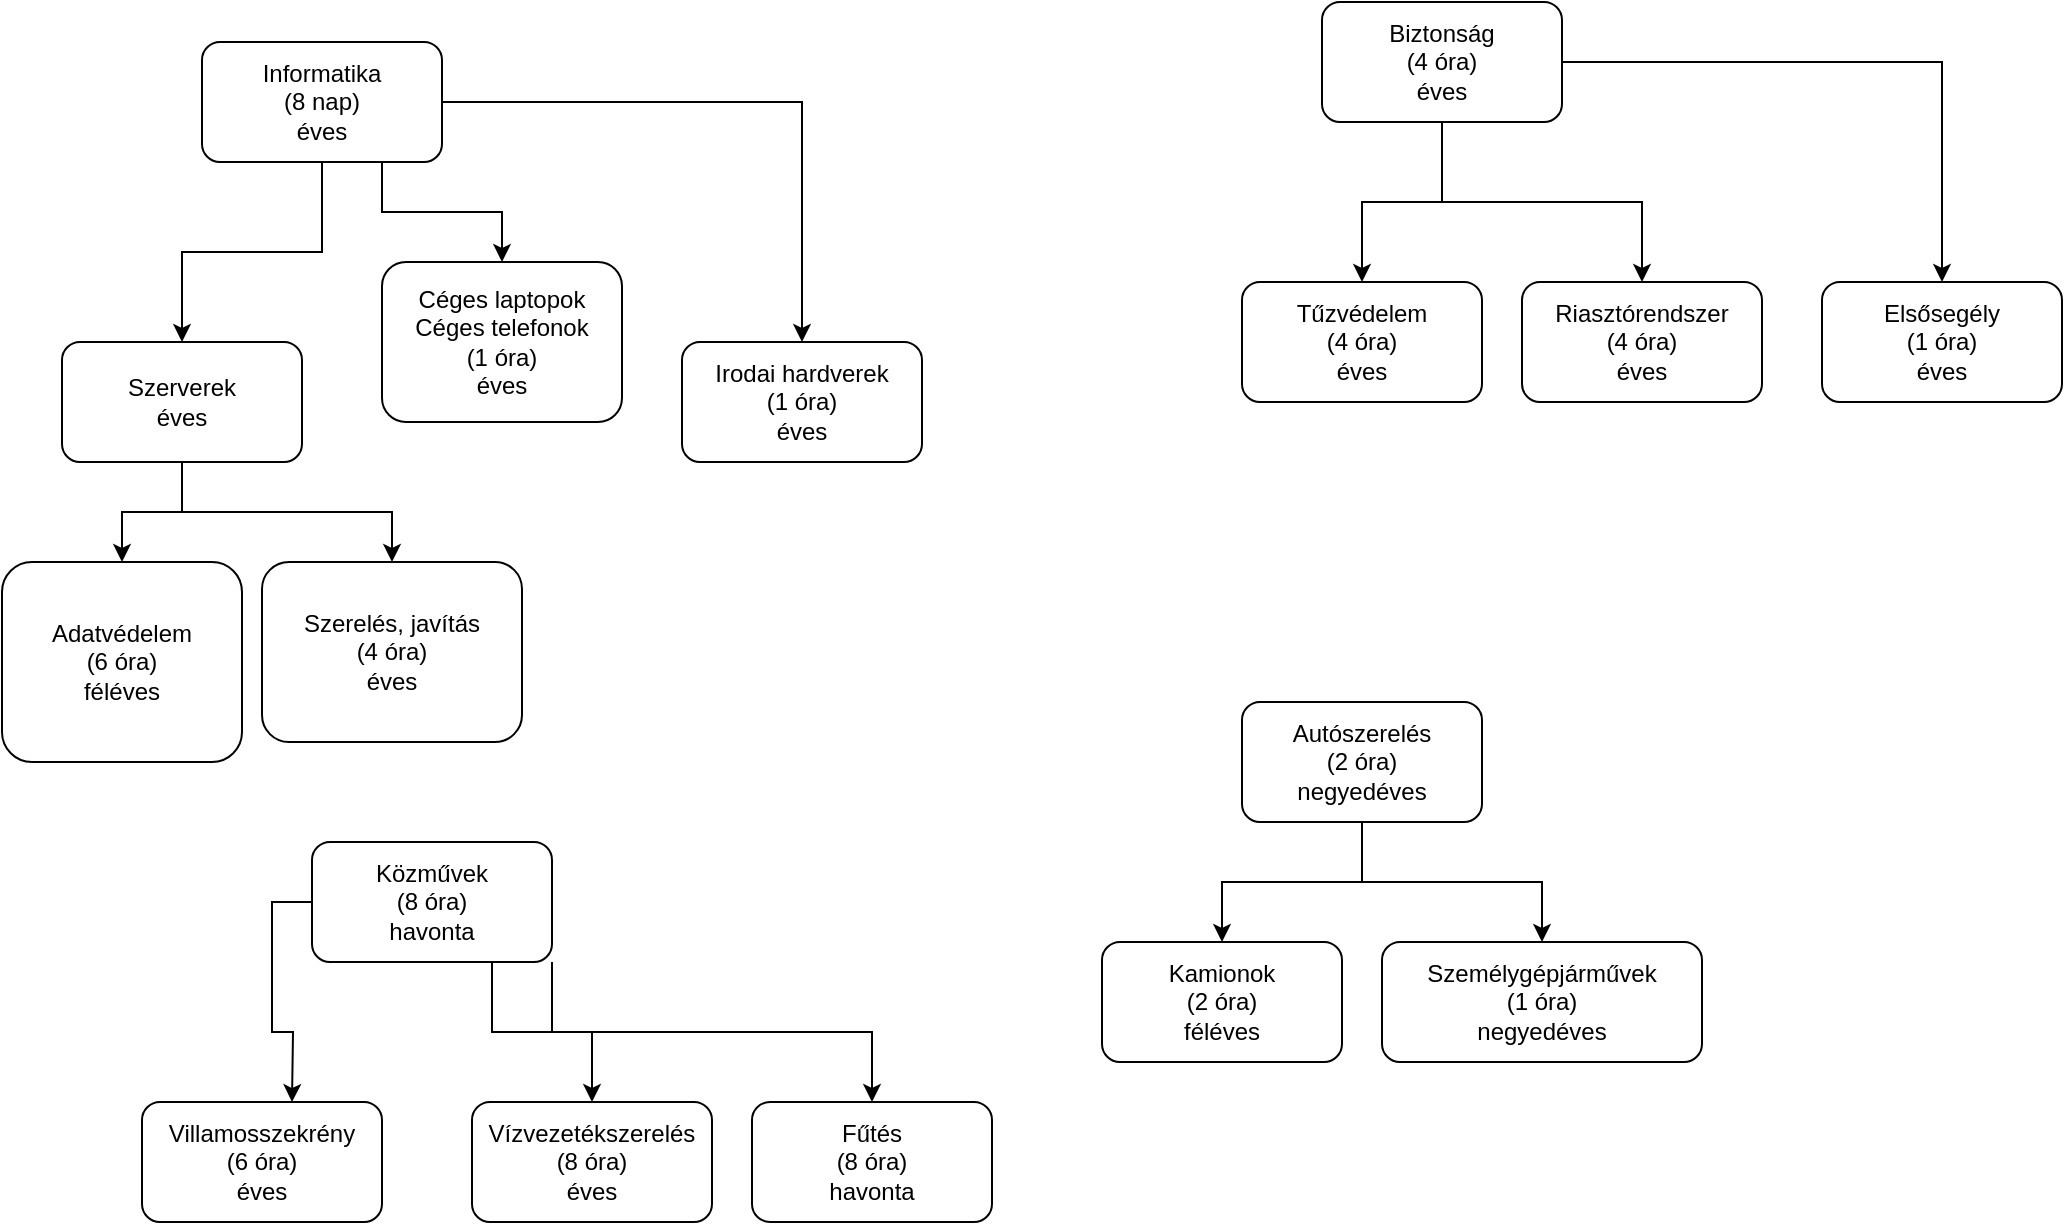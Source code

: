 <mxfile version="15.9.6" type="device"><diagram id="Xyik7hd-owB9JdNK_JSu" name="Page-1"><mxGraphModel dx="934" dy="878" grid="1" gridSize="10" guides="1" tooltips="1" connect="1" arrows="1" fold="1" page="1" pageScale="1" pageWidth="850" pageHeight="1100" math="0" shadow="0"><root><mxCell id="0"/><mxCell id="1" parent="0"/><mxCell id="wy9pIBUSBXU0YlHLjvx4-3" value="" style="edgeStyle=orthogonalEdgeStyle;rounded=0;orthogonalLoop=1;jettySize=auto;html=1;" edge="1" parent="1" source="wy9pIBUSBXU0YlHLjvx4-1" target="wy9pIBUSBXU0YlHLjvx4-2"><mxGeometry relative="1" as="geometry"/></mxCell><mxCell id="wy9pIBUSBXU0YlHLjvx4-5" style="edgeStyle=orthogonalEdgeStyle;rounded=0;orthogonalLoop=1;jettySize=auto;html=1;exitX=0.75;exitY=1;exitDx=0;exitDy=0;" edge="1" parent="1" source="wy9pIBUSBXU0YlHLjvx4-1" target="wy9pIBUSBXU0YlHLjvx4-6"><mxGeometry relative="1" as="geometry"><mxPoint x="210" y="260" as="targetPoint"/></mxGeometry></mxCell><mxCell id="wy9pIBUSBXU0YlHLjvx4-27" value="" style="edgeStyle=orthogonalEdgeStyle;rounded=0;orthogonalLoop=1;jettySize=auto;html=1;" edge="1" parent="1" source="wy9pIBUSBXU0YlHLjvx4-1" target="wy9pIBUSBXU0YlHLjvx4-26"><mxGeometry relative="1" as="geometry"/></mxCell><mxCell id="wy9pIBUSBXU0YlHLjvx4-1" value="&lt;div&gt;Informatika&lt;/div&gt;&lt;div&gt;(8 nap)&lt;/div&gt;&lt;div&gt;éves&lt;br&gt;&lt;/div&gt;" style="rounded=1;whiteSpace=wrap;html=1;" vertex="1" parent="1"><mxGeometry x="100" y="90" width="120" height="60" as="geometry"/></mxCell><mxCell id="wy9pIBUSBXU0YlHLjvx4-23" value="" style="edgeStyle=orthogonalEdgeStyle;rounded=0;orthogonalLoop=1;jettySize=auto;html=1;" edge="1" parent="1" source="wy9pIBUSBXU0YlHLjvx4-2" target="wy9pIBUSBXU0YlHLjvx4-22"><mxGeometry relative="1" as="geometry"/></mxCell><mxCell id="wy9pIBUSBXU0YlHLjvx4-25" value="" style="edgeStyle=orthogonalEdgeStyle;rounded=0;orthogonalLoop=1;jettySize=auto;html=1;" edge="1" parent="1" source="wy9pIBUSBXU0YlHLjvx4-2" target="wy9pIBUSBXU0YlHLjvx4-24"><mxGeometry relative="1" as="geometry"/></mxCell><mxCell id="wy9pIBUSBXU0YlHLjvx4-2" value="&lt;div&gt;Szerverek&lt;/div&gt;&lt;div&gt;éves&lt;br&gt;&lt;/div&gt;" style="rounded=1;whiteSpace=wrap;html=1;" vertex="1" parent="1"><mxGeometry x="30" y="240" width="120" height="60" as="geometry"/></mxCell><mxCell id="wy9pIBUSBXU0YlHLjvx4-6" value="&lt;div&gt;Céges laptopok&lt;/div&gt;&lt;div&gt;Céges telefonok&lt;/div&gt;&lt;div&gt;(1 óra)&lt;br&gt;&lt;/div&gt;&lt;div&gt;éves&lt;/div&gt;" style="rounded=1;whiteSpace=wrap;html=1;" vertex="1" parent="1"><mxGeometry x="190" y="200" width="120" height="80" as="geometry"/></mxCell><mxCell id="wy9pIBUSBXU0YlHLjvx4-9" value="" style="edgeStyle=orthogonalEdgeStyle;rounded=0;orthogonalLoop=1;jettySize=auto;html=1;" edge="1" parent="1" source="wy9pIBUSBXU0YlHLjvx4-7" target="wy9pIBUSBXU0YlHLjvx4-8"><mxGeometry relative="1" as="geometry"/></mxCell><mxCell id="wy9pIBUSBXU0YlHLjvx4-11" value="" style="edgeStyle=orthogonalEdgeStyle;rounded=0;orthogonalLoop=1;jettySize=auto;html=1;" edge="1" parent="1" source="wy9pIBUSBXU0YlHLjvx4-7" target="wy9pIBUSBXU0YlHLjvx4-10"><mxGeometry relative="1" as="geometry"/></mxCell><mxCell id="wy9pIBUSBXU0YlHLjvx4-13" value="" style="edgeStyle=orthogonalEdgeStyle;rounded=0;orthogonalLoop=1;jettySize=auto;html=1;" edge="1" parent="1" source="wy9pIBUSBXU0YlHLjvx4-7" target="wy9pIBUSBXU0YlHLjvx4-12"><mxGeometry relative="1" as="geometry"/></mxCell><mxCell id="wy9pIBUSBXU0YlHLjvx4-7" value="&lt;div&gt;Biztonság&lt;/div&gt;&lt;div&gt;(4 óra)&lt;/div&gt;&lt;div&gt;éves&lt;br&gt;&lt;/div&gt;" style="rounded=1;whiteSpace=wrap;html=1;" vertex="1" parent="1"><mxGeometry x="660" y="70" width="120" height="60" as="geometry"/></mxCell><mxCell id="wy9pIBUSBXU0YlHLjvx4-8" value="&lt;div&gt;Tűzvédelem&lt;br&gt;(4 óra)&lt;br&gt;&lt;/div&gt;&lt;div&gt;éves&lt;br&gt;&lt;/div&gt;" style="rounded=1;whiteSpace=wrap;html=1;" vertex="1" parent="1"><mxGeometry x="620" y="210" width="120" height="60" as="geometry"/></mxCell><mxCell id="wy9pIBUSBXU0YlHLjvx4-10" value="&lt;div&gt;Riasztórendszer&lt;/div&gt;&lt;div&gt;(4 óra)&lt;br&gt;&lt;/div&gt;&lt;div&gt;éves&lt;br&gt;&lt;/div&gt;" style="whiteSpace=wrap;html=1;rounded=1;" vertex="1" parent="1"><mxGeometry x="760" y="210" width="120" height="60" as="geometry"/></mxCell><mxCell id="wy9pIBUSBXU0YlHLjvx4-12" value="&lt;div&gt;Elsősegély&lt;/div&gt;&lt;div&gt;(1 óra)&lt;/div&gt;&lt;div&gt;éves&lt;br&gt;&lt;/div&gt;" style="rounded=1;whiteSpace=wrap;html=1;" vertex="1" parent="1"><mxGeometry x="910" y="210" width="120" height="60" as="geometry"/></mxCell><mxCell id="wy9pIBUSBXU0YlHLjvx4-16" value="" style="edgeStyle=orthogonalEdgeStyle;rounded=0;orthogonalLoop=1;jettySize=auto;html=1;" edge="1" parent="1" source="wy9pIBUSBXU0YlHLjvx4-14"><mxGeometry relative="1" as="geometry"><mxPoint x="145" y="620" as="targetPoint"/></mxGeometry></mxCell><mxCell id="wy9pIBUSBXU0YlHLjvx4-17" style="edgeStyle=orthogonalEdgeStyle;rounded=0;orthogonalLoop=1;jettySize=auto;html=1;exitX=0.75;exitY=1;exitDx=0;exitDy=0;" edge="1" parent="1" source="wy9pIBUSBXU0YlHLjvx4-14" target="wy9pIBUSBXU0YlHLjvx4-18"><mxGeometry relative="1" as="geometry"><mxPoint x="265" y="640" as="targetPoint"/></mxGeometry></mxCell><mxCell id="wy9pIBUSBXU0YlHLjvx4-19" style="edgeStyle=orthogonalEdgeStyle;rounded=0;orthogonalLoop=1;jettySize=auto;html=1;exitX=1;exitY=1;exitDx=0;exitDy=0;" edge="1" parent="1" source="wy9pIBUSBXU0YlHLjvx4-14" target="wy9pIBUSBXU0YlHLjvx4-20"><mxGeometry relative="1" as="geometry"><mxPoint x="445" y="600" as="targetPoint"/></mxGeometry></mxCell><mxCell id="wy9pIBUSBXU0YlHLjvx4-14" value="&lt;div&gt;Közművek&lt;/div&gt;&lt;div&gt;(8 óra)&lt;/div&gt;&lt;div&gt;havonta&lt;br&gt;&lt;/div&gt;" style="rounded=1;whiteSpace=wrap;html=1;" vertex="1" parent="1"><mxGeometry x="155" y="490" width="120" height="60" as="geometry"/></mxCell><mxCell id="wy9pIBUSBXU0YlHLjvx4-15" value="&lt;div&gt;Villamosszekrény&lt;/div&gt;&lt;div&gt;(6 óra)&lt;/div&gt;&lt;div&gt;éves&lt;br&gt;&lt;/div&gt;" style="rounded=1;whiteSpace=wrap;html=1;" vertex="1" parent="1"><mxGeometry x="70" y="620" width="120" height="60" as="geometry"/></mxCell><mxCell id="wy9pIBUSBXU0YlHLjvx4-18" value="&lt;div&gt;Vízvezetékszerelés&lt;/div&gt;&lt;div&gt;(8 óra)&lt;/div&gt;&lt;div&gt;éves&lt;br&gt;&lt;/div&gt;" style="rounded=1;whiteSpace=wrap;html=1;" vertex="1" parent="1"><mxGeometry x="235" y="620" width="120" height="60" as="geometry"/></mxCell><mxCell id="wy9pIBUSBXU0YlHLjvx4-20" value="&lt;div&gt;Fűtés&lt;/div&gt;&lt;div&gt;(8 óra)&lt;br&gt;&lt;/div&gt;&lt;div&gt;havonta&lt;br&gt;&lt;/div&gt;" style="rounded=1;whiteSpace=wrap;html=1;" vertex="1" parent="1"><mxGeometry x="375" y="620" width="120" height="60" as="geometry"/></mxCell><mxCell id="wy9pIBUSBXU0YlHLjvx4-29" value="" style="edgeStyle=orthogonalEdgeStyle;rounded=0;orthogonalLoop=1;jettySize=auto;html=1;" edge="1" parent="1" source="wy9pIBUSBXU0YlHLjvx4-21" target="wy9pIBUSBXU0YlHLjvx4-28"><mxGeometry relative="1" as="geometry"/></mxCell><mxCell id="wy9pIBUSBXU0YlHLjvx4-31" value="" style="edgeStyle=orthogonalEdgeStyle;rounded=0;orthogonalLoop=1;jettySize=auto;html=1;" edge="1" parent="1" source="wy9pIBUSBXU0YlHLjvx4-21" target="wy9pIBUSBXU0YlHLjvx4-30"><mxGeometry relative="1" as="geometry"/></mxCell><mxCell id="wy9pIBUSBXU0YlHLjvx4-21" value="&lt;div&gt;Autószerelés&lt;/div&gt;&lt;div&gt;(2 óra)&lt;/div&gt;&lt;div&gt;negyedéves&lt;br&gt;&lt;/div&gt;" style="rounded=1;whiteSpace=wrap;html=1;" vertex="1" parent="1"><mxGeometry x="620" y="420" width="120" height="60" as="geometry"/></mxCell><mxCell id="wy9pIBUSBXU0YlHLjvx4-22" value="&lt;div&gt;Adatvédelem&lt;/div&gt;&lt;div&gt;(6 óra)&lt;/div&gt;&lt;div&gt;féléves&lt;br&gt;&lt;/div&gt;" style="rounded=1;whiteSpace=wrap;html=1;" vertex="1" parent="1"><mxGeometry y="350" width="120" height="100" as="geometry"/></mxCell><mxCell id="wy9pIBUSBXU0YlHLjvx4-24" value="&lt;div&gt;Szerelés, javítás&lt;/div&gt;&lt;div&gt;(4 óra)&lt;/div&gt;&lt;div&gt;éves&lt;br&gt;&lt;/div&gt;" style="rounded=1;whiteSpace=wrap;html=1;" vertex="1" parent="1"><mxGeometry x="130" y="350" width="130" height="90" as="geometry"/></mxCell><mxCell id="wy9pIBUSBXU0YlHLjvx4-26" value="&lt;div&gt;Irodai hardverek&lt;/div&gt;&lt;div&gt;(1 óra)&lt;/div&gt;&lt;div&gt;éves&lt;br&gt;&lt;/div&gt;" style="rounded=1;whiteSpace=wrap;html=1;" vertex="1" parent="1"><mxGeometry x="340" y="240" width="120" height="60" as="geometry"/></mxCell><mxCell id="wy9pIBUSBXU0YlHLjvx4-28" value="&lt;div&gt;Kamionok&lt;/div&gt;&lt;div&gt;(2 óra)&lt;br&gt;&lt;/div&gt;&lt;div&gt;féléves&lt;br&gt;&lt;/div&gt;" style="rounded=1;whiteSpace=wrap;html=1;" vertex="1" parent="1"><mxGeometry x="550" y="540" width="120" height="60" as="geometry"/></mxCell><mxCell id="wy9pIBUSBXU0YlHLjvx4-30" value="&lt;div&gt;Személygépjárművek&lt;/div&gt;&lt;div&gt;(1 óra)&lt;br&gt;&lt;/div&gt;&lt;div&gt;negyedéves&lt;br&gt;&lt;/div&gt;" style="rounded=1;whiteSpace=wrap;html=1;" vertex="1" parent="1"><mxGeometry x="690" y="540" width="160" height="60" as="geometry"/></mxCell></root></mxGraphModel></diagram></mxfile>